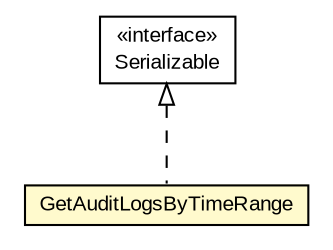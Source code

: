 #!/usr/local/bin/dot
#
# Class diagram 
# Generated by UMLGraph version R5_6-24-gf6e263 (http://www.umlgraph.org/)
#

digraph G {
	edge [fontname="arial",fontsize=10,labelfontname="arial",labelfontsize=10];
	node [fontname="arial",fontsize=10,shape=plaintext];
	nodesep=0.25;
	ranksep=0.5;
	// org.miloss.fgsms.services.interfaces.dataaccessservice.GetAuditLogsByTimeRange
	c134430 [label=<<table title="org.miloss.fgsms.services.interfaces.dataaccessservice.GetAuditLogsByTimeRange" border="0" cellborder="1" cellspacing="0" cellpadding="2" port="p" bgcolor="lemonChiffon" href="./GetAuditLogsByTimeRange.html">
		<tr><td><table border="0" cellspacing="0" cellpadding="1">
<tr><td align="center" balign="center"> GetAuditLogsByTimeRange </td></tr>
		</table></td></tr>
		</table>>, URL="./GetAuditLogsByTimeRange.html", fontname="arial", fontcolor="black", fontsize=10.0];
	//org.miloss.fgsms.services.interfaces.dataaccessservice.GetAuditLogsByTimeRange implements java.io.Serializable
	c134886:p -> c134430:p [dir=back,arrowtail=empty,style=dashed];
	// java.io.Serializable
	c134886 [label=<<table title="java.io.Serializable" border="0" cellborder="1" cellspacing="0" cellpadding="2" port="p" href="http://java.sun.com/j2se/1.4.2/docs/api/java/io/Serializable.html">
		<tr><td><table border="0" cellspacing="0" cellpadding="1">
<tr><td align="center" balign="center"> &#171;interface&#187; </td></tr>
<tr><td align="center" balign="center"> Serializable </td></tr>
		</table></td></tr>
		</table>>, URL="http://java.sun.com/j2se/1.4.2/docs/api/java/io/Serializable.html", fontname="arial", fontcolor="black", fontsize=10.0];
}

